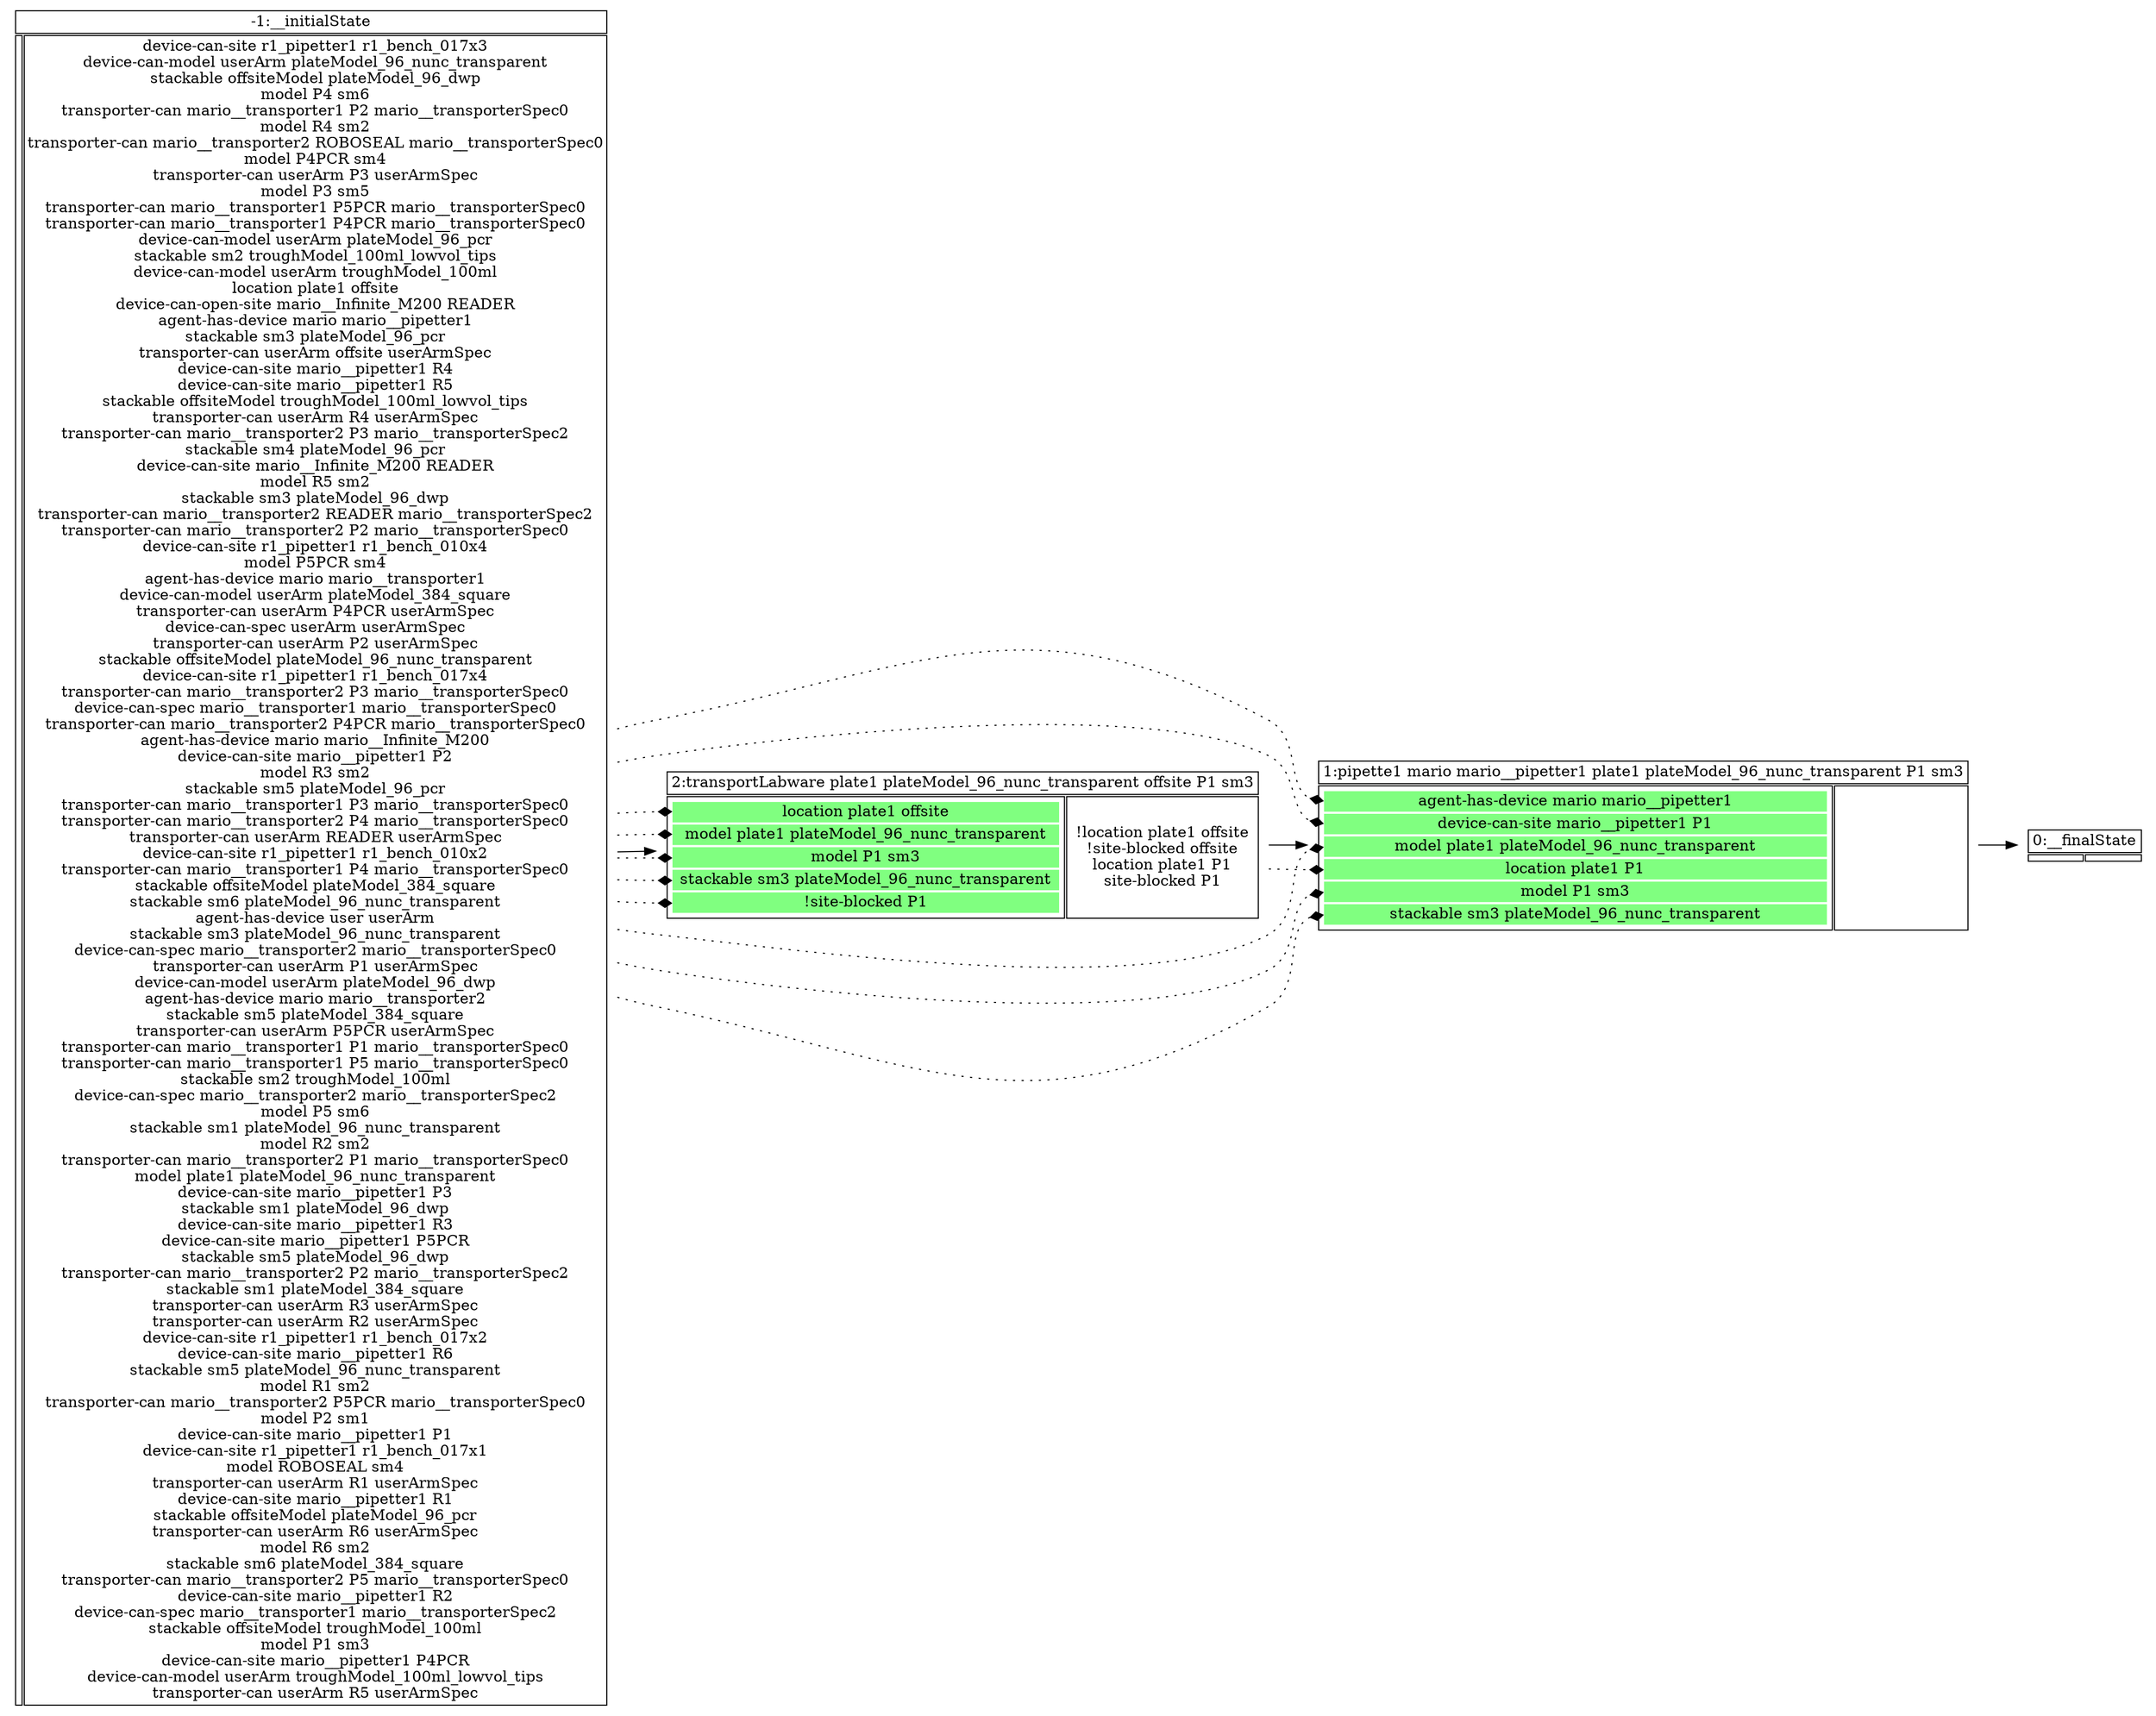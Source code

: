 digraph partialPlan {
	rankdir=LR;
	node [shape=plaintext];
	action0 [label=<<table border="0" cellborder="1"><tr><td colspan="2">-1:__initialState</td></tr><tr><td></td><td>device-can-site r1_pipetter1 r1_bench_017x3<br/>device-can-model userArm plateModel_96_nunc_transparent<br/>stackable offsiteModel plateModel_96_dwp<br/>model P4 sm6<br/>transporter-can mario__transporter1 P2 mario__transporterSpec0<br/>model R4 sm2<br/>transporter-can mario__transporter2 ROBOSEAL mario__transporterSpec0<br/>model P4PCR sm4<br/>transporter-can userArm P3 userArmSpec<br/>model P3 sm5<br/>transporter-can mario__transporter1 P5PCR mario__transporterSpec0<br/>transporter-can mario__transporter1 P4PCR mario__transporterSpec0<br/>device-can-model userArm plateModel_96_pcr<br/>stackable sm2 troughModel_100ml_lowvol_tips<br/>device-can-model userArm troughModel_100ml<br/>location plate1 offsite<br/>device-can-open-site mario__Infinite_M200 READER<br/>agent-has-device mario mario__pipetter1<br/>stackable sm3 plateModel_96_pcr<br/>transporter-can userArm offsite userArmSpec<br/>device-can-site mario__pipetter1 R4<br/>device-can-site mario__pipetter1 R5<br/>stackable offsiteModel troughModel_100ml_lowvol_tips<br/>transporter-can userArm R4 userArmSpec<br/>transporter-can mario__transporter2 P3 mario__transporterSpec2<br/>stackable sm4 plateModel_96_pcr<br/>device-can-site mario__Infinite_M200 READER<br/>model R5 sm2<br/>stackable sm3 plateModel_96_dwp<br/>transporter-can mario__transporter2 READER mario__transporterSpec2<br/>transporter-can mario__transporter2 P2 mario__transporterSpec0<br/>device-can-site r1_pipetter1 r1_bench_010x4<br/>model P5PCR sm4<br/>agent-has-device mario mario__transporter1<br/>device-can-model userArm plateModel_384_square<br/>transporter-can userArm P4PCR userArmSpec<br/>device-can-spec userArm userArmSpec<br/>transporter-can userArm P2 userArmSpec<br/>stackable offsiteModel plateModel_96_nunc_transparent<br/>device-can-site r1_pipetter1 r1_bench_017x4<br/>transporter-can mario__transporter2 P3 mario__transporterSpec0<br/>device-can-spec mario__transporter1 mario__transporterSpec0<br/>transporter-can mario__transporter2 P4PCR mario__transporterSpec0<br/>agent-has-device mario mario__Infinite_M200<br/>device-can-site mario__pipetter1 P2<br/>model R3 sm2<br/>stackable sm5 plateModel_96_pcr<br/>transporter-can mario__transporter1 P3 mario__transporterSpec0<br/>transporter-can mario__transporter2 P4 mario__transporterSpec0<br/>transporter-can userArm READER userArmSpec<br/>device-can-site r1_pipetter1 r1_bench_010x2<br/>transporter-can mario__transporter1 P4 mario__transporterSpec0<br/>stackable offsiteModel plateModel_384_square<br/>stackable sm6 plateModel_96_nunc_transparent<br/>agent-has-device user userArm<br/>stackable sm3 plateModel_96_nunc_transparent<br/>device-can-spec mario__transporter2 mario__transporterSpec0<br/>transporter-can userArm P1 userArmSpec<br/>device-can-model userArm plateModel_96_dwp<br/>agent-has-device mario mario__transporter2<br/>stackable sm5 plateModel_384_square<br/>transporter-can userArm P5PCR userArmSpec<br/>transporter-can mario__transporter1 P1 mario__transporterSpec0<br/>transporter-can mario__transporter1 P5 mario__transporterSpec0<br/>stackable sm2 troughModel_100ml<br/>device-can-spec mario__transporter2 mario__transporterSpec2<br/>model P5 sm6<br/>stackable sm1 plateModel_96_nunc_transparent<br/>model R2 sm2<br/>transporter-can mario__transporter2 P1 mario__transporterSpec0<br/>model plate1 plateModel_96_nunc_transparent<br/>device-can-site mario__pipetter1 P3<br/>stackable sm1 plateModel_96_dwp<br/>device-can-site mario__pipetter1 R3<br/>device-can-site mario__pipetter1 P5PCR<br/>stackable sm5 plateModel_96_dwp<br/>transporter-can mario__transporter2 P2 mario__transporterSpec2<br/>stackable sm1 plateModel_384_square<br/>transporter-can userArm R3 userArmSpec<br/>transporter-can userArm R2 userArmSpec<br/>device-can-site r1_pipetter1 r1_bench_017x2<br/>device-can-site mario__pipetter1 R6<br/>stackable sm5 plateModel_96_nunc_transparent<br/>model R1 sm2<br/>transporter-can mario__transporter2 P5PCR mario__transporterSpec0<br/>model P2 sm1<br/>device-can-site mario__pipetter1 P1<br/>device-can-site r1_pipetter1 r1_bench_017x1<br/>model ROBOSEAL sm4<br/>transporter-can userArm R1 userArmSpec<br/>device-can-site mario__pipetter1 R1<br/>stackable offsiteModel plateModel_96_pcr<br/>transporter-can userArm R6 userArmSpec<br/>model R6 sm2<br/>stackable sm6 plateModel_384_square<br/>transporter-can mario__transporter2 P5 mario__transporterSpec0<br/>device-can-site mario__pipetter1 R2<br/>device-can-spec mario__transporter1 mario__transporterSpec2<br/>stackable offsiteModel troughModel_100ml<br/>model P1 sm3<br/>device-can-site mario__pipetter1 P4PCR<br/>device-can-model userArm troughModel_100ml_lowvol_tips<br/>transporter-can userArm R5 userArmSpec</td></tr></table>>];
	action1 [label=<<table border="0" cellborder="1"><tr><td colspan="2">0:__finalState</td></tr><tr><td></td><td></td></tr></table>>];
	action2 [label=<<table border="0" cellborder="1"><tr><td colspan="2">1:pipette1 mario mario__pipetter1 plate1 plateModel_96_nunc_transparent P1 sm3</td></tr><tr><td><table border="0"><tr><td port="0" bgcolor="#80ff80">agent-has-device mario mario__pipetter1</td></tr><tr><td port="1" bgcolor="#80ff80">device-can-site mario__pipetter1 P1</td></tr><tr><td port="2" bgcolor="#80ff80">model plate1 plateModel_96_nunc_transparent</td></tr><tr><td port="3" bgcolor="#80ff80">location plate1 P1</td></tr><tr><td port="4" bgcolor="#80ff80">model P1 sm3</td></tr><tr><td port="5" bgcolor="#80ff80">stackable sm3 plateModel_96_nunc_transparent</td></tr></table></td><td></td></tr></table>>];
	action3 [label=<<table border="0" cellborder="1"><tr><td colspan="2">2:transportLabware plate1 plateModel_96_nunc_transparent offsite P1 sm3</td></tr><tr><td><table border="0"><tr><td port="0" bgcolor="#80ff80">location plate1 offsite</td></tr><tr><td port="1" bgcolor="#80ff80">model plate1 plateModel_96_nunc_transparent</td></tr><tr><td port="2" bgcolor="#80ff80">model P1 sm3</td></tr><tr><td port="3" bgcolor="#80ff80">stackable sm3 plateModel_96_nunc_transparent</td></tr><tr><td port="4" bgcolor="#80ff80">!site-blocked P1</td></tr></table></td><td>!location plate1 offsite<br/>!site-blocked offsite<br/>location plate1 P1<br/>site-blocked P1</td></tr></table>>];
	action2 -> action1;
	action3 -> action2;
	action0 -> action3;
	action0 -> action2:0 [style=dotted arrowhead=diamond];
	action0 -> action2:1 [style=dotted arrowhead=diamond];
	action0 -> action2:4 [style=dotted arrowhead=diamond];
	action0 -> action2:5 [style=dotted arrowhead=diamond];
	action0 -> action3:4 [style=dotted arrowhead=diamond];
	action0 -> action3:1 [style=dotted arrowhead=diamond];
	action3 -> action2:3 [style=dotted arrowhead=diamond];
	action0 -> action2:2 [style=dotted arrowhead=diamond];
	action0 -> action3:2 [style=dotted arrowhead=diamond];
	action0 -> action3:0 [style=dotted arrowhead=diamond];
	action0 -> action3:3 [style=dotted arrowhead=diamond];
}